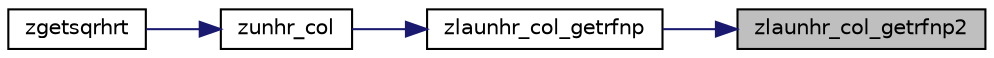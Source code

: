 digraph "zlaunhr_col_getrfnp2"
{
 // LATEX_PDF_SIZE
  edge [fontname="Helvetica",fontsize="10",labelfontname="Helvetica",labelfontsize="10"];
  node [fontname="Helvetica",fontsize="10",shape=record];
  rankdir="RL";
  Node1 [label="zlaunhr_col_getrfnp2",height=0.2,width=0.4,color="black", fillcolor="grey75", style="filled", fontcolor="black",tooltip="ZLAUNHR_COL_GETRFNP2"];
  Node1 -> Node2 [dir="back",color="midnightblue",fontsize="10",style="solid",fontname="Helvetica"];
  Node2 [label="zlaunhr_col_getrfnp",height=0.2,width=0.4,color="black", fillcolor="white", style="filled",URL="$zlaunhr__col__getrfnp_8f.html#acc275d5b61b96d147313267033884a4e",tooltip="ZLAUNHR_COL_GETRFNP"];
  Node2 -> Node3 [dir="back",color="midnightblue",fontsize="10",style="solid",fontname="Helvetica"];
  Node3 [label="zunhr_col",height=0.2,width=0.4,color="black", fillcolor="white", style="filled",URL="$zunhr__col_8f.html#ab3f595770c1ddcef2b27de0ddc8b4292",tooltip="ZUNHR_COL"];
  Node3 -> Node4 [dir="back",color="midnightblue",fontsize="10",style="solid",fontname="Helvetica"];
  Node4 [label="zgetsqrhrt",height=0.2,width=0.4,color="black", fillcolor="white", style="filled",URL="$zgetsqrhrt_8f.html#ad44a9fa236f6fc81346cc229b0f6b621",tooltip="ZGETSQRHRT"];
}
